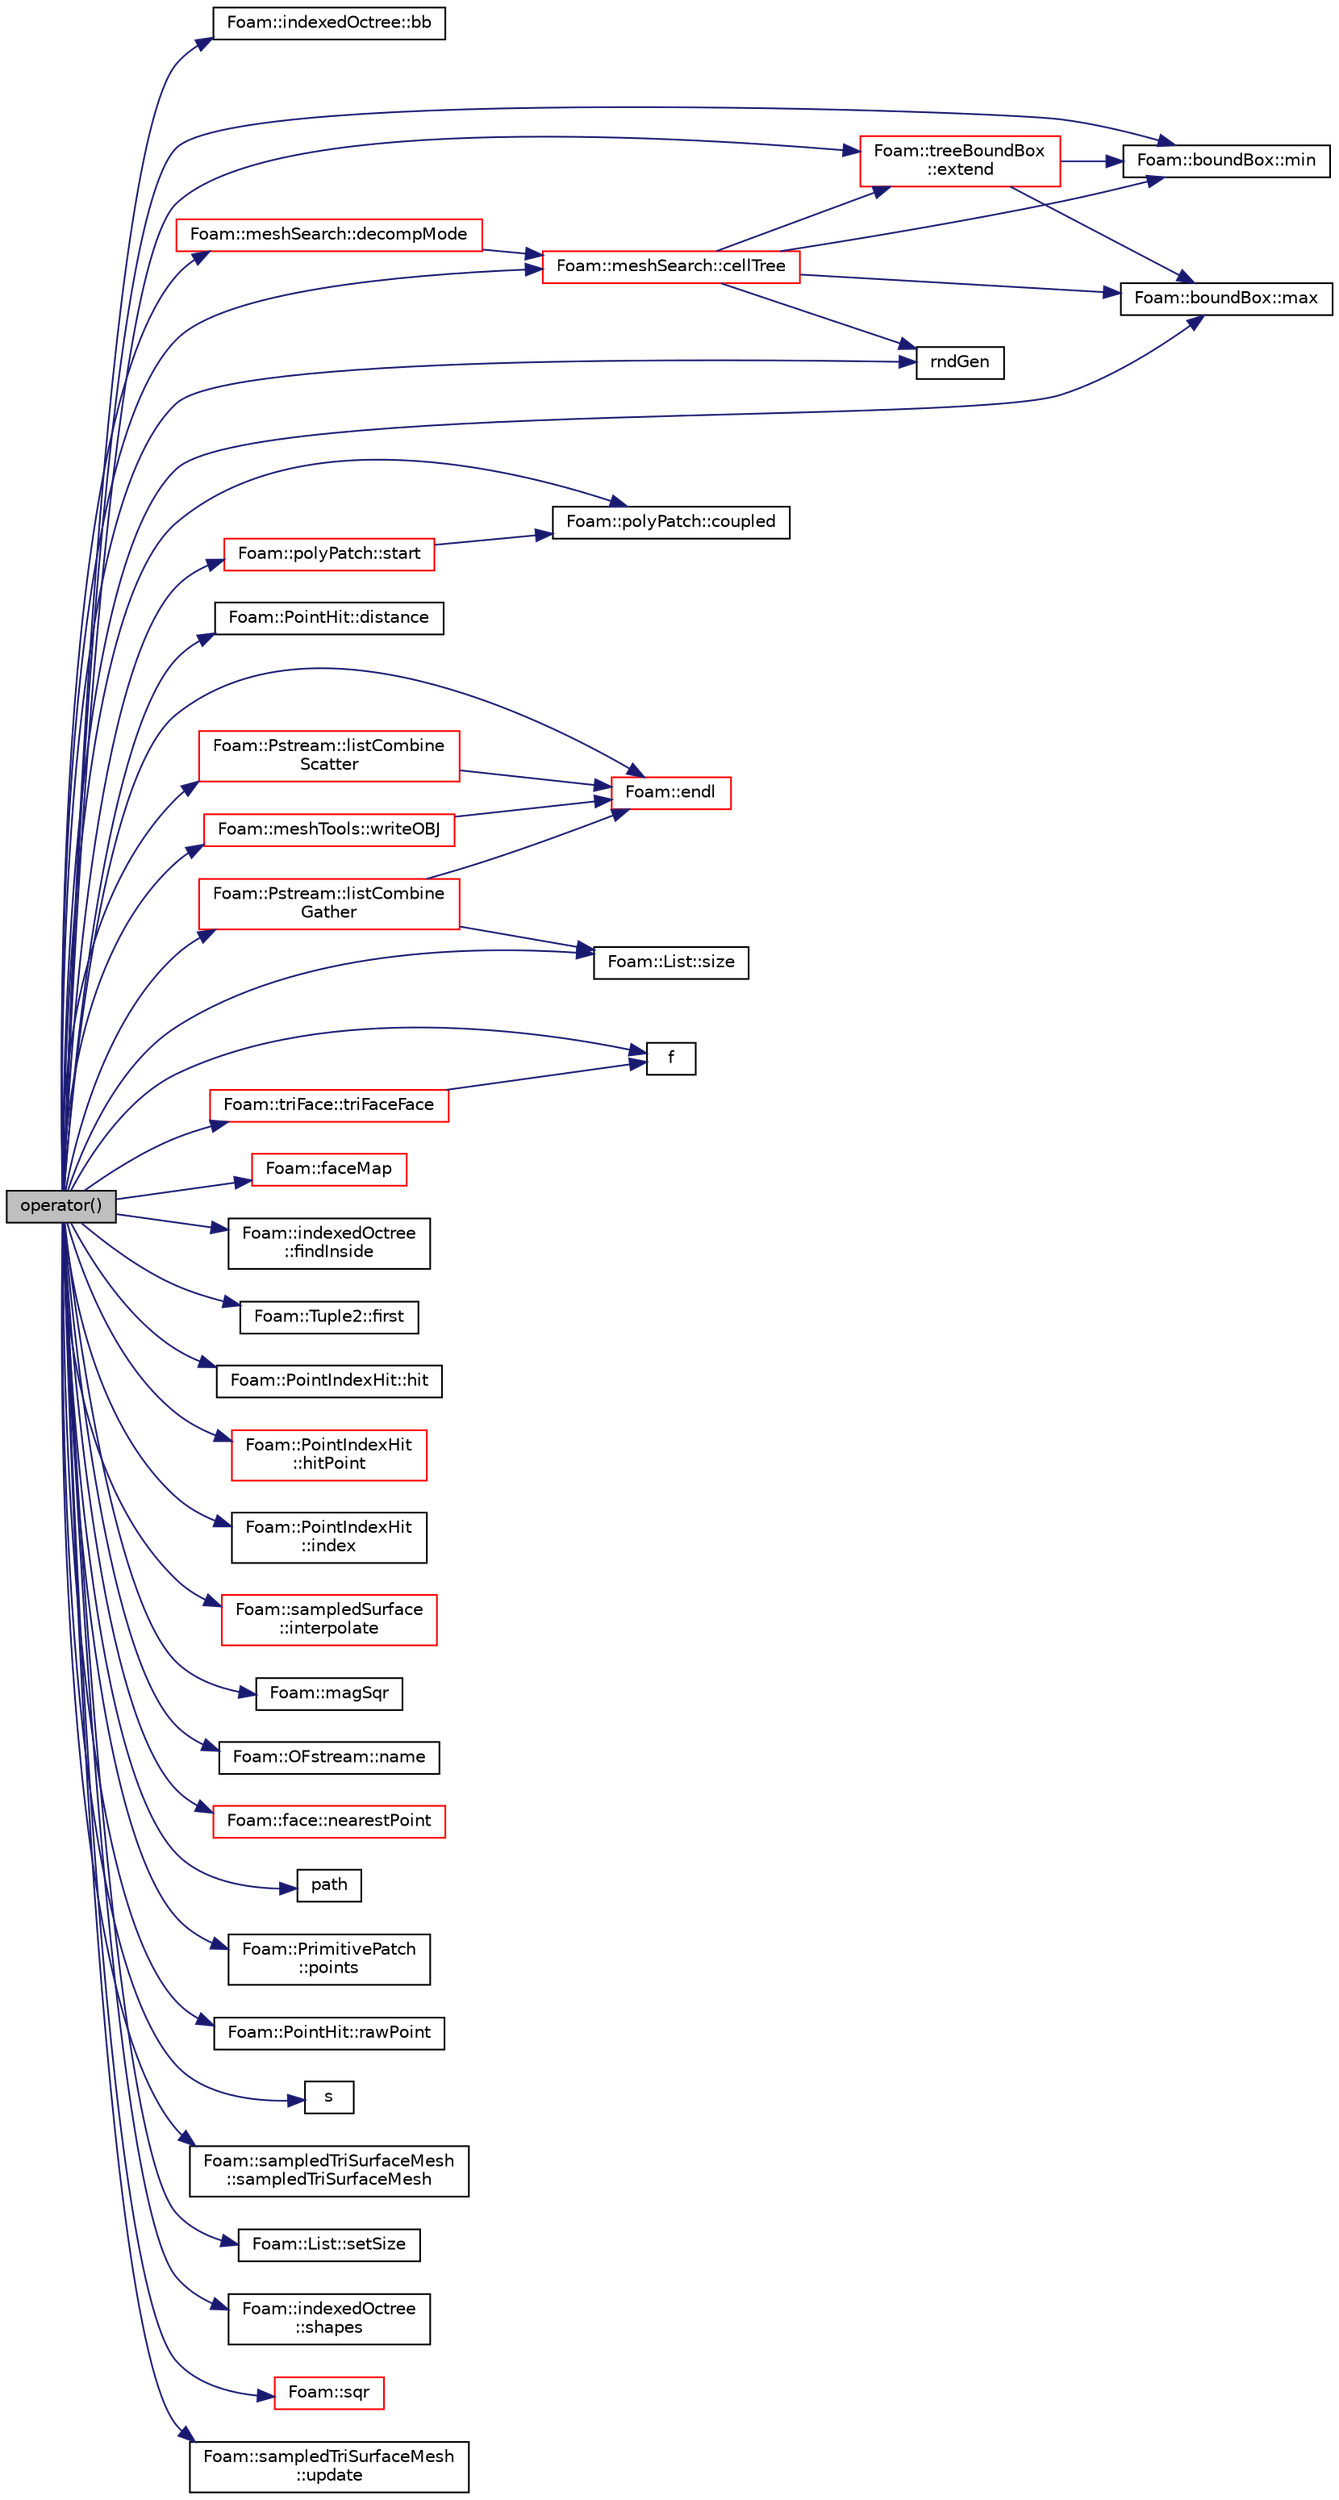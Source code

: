 digraph "operator()"
{
  bgcolor="transparent";
  edge [fontname="Helvetica",fontsize="10",labelfontname="Helvetica",labelfontsize="10"];
  node [fontname="Helvetica",fontsize="10",shape=record];
  rankdir="LR";
  Node0 [label="operator()",height=0.2,width=0.4,color="black", fillcolor="grey75", style="filled", fontcolor="black"];
  Node0 -> Node1 [color="midnightblue",fontsize="10",style="solid",fontname="Helvetica"];
  Node1 [label="Foam::indexedOctree::bb",height=0.2,width=0.4,color="black",URL="$a26157.html#a9edfd134e562753277a5fb7489e59bce",tooltip="Top bounding box. "];
  Node0 -> Node2 [color="midnightblue",fontsize="10",style="solid",fontname="Helvetica"];
  Node2 [label="Foam::meshSearch::cellTree",height=0.2,width=0.4,color="red",URL="$a26249.html#ac6c5bd053e8332171655f8ef67dbe917",tooltip="Get (demand driven) reference to octree holding all cells. "];
  Node2 -> Node3 [color="midnightblue",fontsize="10",style="solid",fontname="Helvetica"];
  Node3 [label="Foam::treeBoundBox\l::extend",height=0.2,width=0.4,color="red",URL="$a28773.html#aa587a09f8f1ac8b806f9f1314f0e0733",tooltip="Return slightly wider bounding box. "];
  Node3 -> Node7 [color="midnightblue",fontsize="10",style="solid",fontname="Helvetica"];
  Node7 [label="Foam::boundBox::min",height=0.2,width=0.4,color="black",URL="$a28253.html#a41bea928bbb72b904d07db28570b07bd",tooltip="Minimum describing the bounding box. "];
  Node3 -> Node13 [color="midnightblue",fontsize="10",style="solid",fontname="Helvetica"];
  Node13 [label="Foam::boundBox::max",height=0.2,width=0.4,color="black",URL="$a28253.html#a43279cd20862e64a21c8c82ee6c2441b",tooltip="Maximum describing the bounding box. "];
  Node2 -> Node13 [color="midnightblue",fontsize="10",style="solid",fontname="Helvetica"];
  Node2 -> Node7 [color="midnightblue",fontsize="10",style="solid",fontname="Helvetica"];
  Node2 -> Node91 [color="midnightblue",fontsize="10",style="solid",fontname="Helvetica"];
  Node91 [label="rndGen",height=0.2,width=0.4,color="black",URL="$a41252.html#ab8597af4c8d0209c2e0c9b1982782bfb"];
  Node0 -> Node92 [color="midnightblue",fontsize="10",style="solid",fontname="Helvetica"];
  Node92 [label="Foam::polyPatch::coupled",height=0.2,width=0.4,color="black",URL="$a28633.html#a39c01db0e66d00fe0621a0c7e5fc4ead",tooltip="Return true if this patch is geometrically coupled (i.e. faces and. "];
  Node0 -> Node93 [color="midnightblue",fontsize="10",style="solid",fontname="Helvetica"];
  Node93 [label="Foam::meshSearch::decompMode",height=0.2,width=0.4,color="red",URL="$a26249.html#a2294b7bb67cba2e69fefc388332e46dd"];
  Node93 -> Node2 [color="midnightblue",fontsize="10",style="solid",fontname="Helvetica"];
  Node0 -> Node18 [color="midnightblue",fontsize="10",style="solid",fontname="Helvetica"];
  Node18 [label="Foam::PointHit::distance",height=0.2,width=0.4,color="black",URL="$a28713.html#a288a3ea8e3ee215a5e12afc1002ed4e6",tooltip="Return distance to hit. "];
  Node0 -> Node33 [color="midnightblue",fontsize="10",style="solid",fontname="Helvetica"];
  Node33 [label="Foam::endl",height=0.2,width=0.4,color="red",URL="$a21851.html#a2db8fe02a0d3909e9351bb4275b23ce4",tooltip="Add newline and flush stream. "];
  Node0 -> Node3 [color="midnightblue",fontsize="10",style="solid",fontname="Helvetica"];
  Node0 -> Node77 [color="midnightblue",fontsize="10",style="solid",fontname="Helvetica"];
  Node77 [label="f",height=0.2,width=0.4,color="black",URL="$a18335.html#a888be93833ac7a23170555c69c690288"];
  Node0 -> Node98 [color="midnightblue",fontsize="10",style="solid",fontname="Helvetica"];
  Node98 [label="Foam::faceMap",height=0.2,width=0.4,color="red",URL="$a21851.html#aa77215843e964fac259ab06e68d0ee02"];
  Node0 -> Node104 [color="midnightblue",fontsize="10",style="solid",fontname="Helvetica"];
  Node104 [label="Foam::indexedOctree\l::findInside",height=0.2,width=0.4,color="black",URL="$a26157.html#a19ec78dc66d2a1946292e3d8809657e0",tooltip="Find shape containing point. Only implemented for certain. "];
  Node0 -> Node105 [color="midnightblue",fontsize="10",style="solid",fontname="Helvetica"];
  Node105 [label="Foam::Tuple2::first",height=0.2,width=0.4,color="black",URL="$a26845.html#a851d003bd93ae87649e83fc6e50a90a6",tooltip="Return first. "];
  Node0 -> Node20 [color="midnightblue",fontsize="10",style="solid",fontname="Helvetica"];
  Node20 [label="Foam::PointIndexHit::hit",height=0.2,width=0.4,color="black",URL="$a28721.html#aee8dc30bf27cefe419b15f96e594c155",tooltip="Is there a hit. "];
  Node0 -> Node25 [color="midnightblue",fontsize="10",style="solid",fontname="Helvetica"];
  Node25 [label="Foam::PointIndexHit\l::hitPoint",height=0.2,width=0.4,color="red",URL="$a28721.html#a0350feff966a8bc8833a84ca454f1e5e",tooltip="Return hit point. "];
  Node0 -> Node21 [color="midnightblue",fontsize="10",style="solid",fontname="Helvetica"];
  Node21 [label="Foam::PointIndexHit\l::index",height=0.2,width=0.4,color="black",URL="$a28721.html#a4a438520bb14406481732edc13c119c7",tooltip="Return index. "];
  Node0 -> Node106 [color="midnightblue",fontsize="10",style="solid",fontname="Helvetica"];
  Node106 [label="Foam::sampledSurface\l::interpolate",height=0.2,width=0.4,color="red",URL="$a30653.html#acb5e25bbcf94f482a6b194cfbde024fb",tooltip="Interpolation requested for surface. "];
  Node0 -> Node130 [color="midnightblue",fontsize="10",style="solid",fontname="Helvetica"];
  Node130 [label="Foam::Pstream::listCombine\lGather",height=0.2,width=0.4,color="red",URL="$a27357.html#a8c0e5044dc4a942cf62b06797c3a743f"];
  Node130 -> Node88 [color="midnightblue",fontsize="10",style="solid",fontname="Helvetica"];
  Node88 [label="Foam::List::size",height=0.2,width=0.4,color="black",URL="$a26833.html#a8a5f6fa29bd4b500caf186f60245b384",tooltip="Override size to be inconsistent with allocated storage. "];
  Node130 -> Node33 [color="midnightblue",fontsize="10",style="solid",fontname="Helvetica"];
  Node0 -> Node135 [color="midnightblue",fontsize="10",style="solid",fontname="Helvetica"];
  Node135 [label="Foam::Pstream::listCombine\lScatter",height=0.2,width=0.4,color="red",URL="$a27357.html#adfd4915b68ab7181dccb847976286e56",tooltip="Scatter data. Reverse of combineGather. "];
  Node135 -> Node33 [color="midnightblue",fontsize="10",style="solid",fontname="Helvetica"];
  Node0 -> Node74 [color="midnightblue",fontsize="10",style="solid",fontname="Helvetica"];
  Node74 [label="Foam::magSqr",height=0.2,width=0.4,color="black",URL="$a21851.html#ae6fff2c6981e6d9618aa5038e69def6e"];
  Node0 -> Node13 [color="midnightblue",fontsize="10",style="solid",fontname="Helvetica"];
  Node0 -> Node7 [color="midnightblue",fontsize="10",style="solid",fontname="Helvetica"];
  Node0 -> Node136 [color="midnightblue",fontsize="10",style="solid",fontname="Helvetica"];
  Node136 [label="Foam::OFstream::name",height=0.2,width=0.4,color="black",URL="$a27297.html#aba53f1f9c8fadfa65f4099af10df348c",tooltip="Return the name of the stream. "];
  Node0 -> Node75 [color="midnightblue",fontsize="10",style="solid",fontname="Helvetica"];
  Node75 [label="Foam::face::nearestPoint",height=0.2,width=0.4,color="red",URL="$a28369.html#a63a61f4d0eca714a14157cf1dc9b1366",tooltip="Return nearest point to face. "];
  Node0 -> Node137 [color="midnightblue",fontsize="10",style="solid",fontname="Helvetica"];
  Node137 [label="path",height=0.2,width=0.4,color="black",URL="$a19796.html#ad8adfaf80503dc99cbb14bf07bf1eb22"];
  Node0 -> Node138 [color="midnightblue",fontsize="10",style="solid",fontname="Helvetica"];
  Node138 [label="Foam::PrimitivePatch\l::points",height=0.2,width=0.4,color="black",URL="$a28693.html#aa3c7d968f31c88780c663876f64ef6a6",tooltip="Return reference to global points. "];
  Node0 -> Node139 [color="midnightblue",fontsize="10",style="solid",fontname="Helvetica"];
  Node139 [label="Foam::PointHit::rawPoint",height=0.2,width=0.4,color="black",URL="$a28713.html#a479a270e3db1518fd61b8a756455786b",tooltip="Return point with no checking. "];
  Node0 -> Node91 [color="midnightblue",fontsize="10",style="solid",fontname="Helvetica"];
  Node0 -> Node140 [color="midnightblue",fontsize="10",style="solid",fontname="Helvetica"];
  Node140 [label="s",height=0.2,width=0.4,color="black",URL="$a19343.html#abb9c4233033fad2ad0206cd4adad3b9f"];
  Node0 -> Node141 [color="midnightblue",fontsize="10",style="solid",fontname="Helvetica"];
  Node141 [label="Foam::sampledTriSurfaceMesh\l::sampledTriSurfaceMesh",height=0.2,width=0.4,color="black",URL="$a30673.html#ae6ed40b7c469a5ce72e52e988420de0f",tooltip="Construct from components. "];
  Node0 -> Node142 [color="midnightblue",fontsize="10",style="solid",fontname="Helvetica"];
  Node142 [label="Foam::List::setSize",height=0.2,width=0.4,color="black",URL="$a26833.html#aedb985ffeaf1bdbfeccc2a8730405703",tooltip="Reset size of List. "];
  Node0 -> Node89 [color="midnightblue",fontsize="10",style="solid",fontname="Helvetica"];
  Node89 [label="Foam::indexedOctree\l::shapes",height=0.2,width=0.4,color="black",URL="$a26157.html#a018ca10cf68431d68c860ee380d4b4be",tooltip="Reference to shape. "];
  Node0 -> Node88 [color="midnightblue",fontsize="10",style="solid",fontname="Helvetica"];
  Node0 -> Node90 [color="midnightblue",fontsize="10",style="solid",fontname="Helvetica"];
  Node90 [label="Foam::sqr",height=0.2,width=0.4,color="red",URL="$a21851.html#a277dc11c581d53826ab5090b08f3b17b"];
  Node0 -> Node143 [color="midnightblue",fontsize="10",style="solid",fontname="Helvetica"];
  Node143 [label="Foam::polyPatch::start",height=0.2,width=0.4,color="red",URL="$a28633.html#a6bfd3e3abb11e98bdb4b98671cec1234",tooltip="Return start label of this patch in the polyMesh face list. "];
  Node143 -> Node92 [color="midnightblue",fontsize="10",style="solid",fontname="Helvetica"];
  Node0 -> Node150 [color="midnightblue",fontsize="10",style="solid",fontname="Helvetica"];
  Node150 [label="Foam::triFace::triFaceFace",height=0.2,width=0.4,color="red",URL="$a28385.html#aae580a53219f060be03acb9a2a99b773",tooltip="Return triangle as a face. "];
  Node150 -> Node77 [color="midnightblue",fontsize="10",style="solid",fontname="Helvetica"];
  Node0 -> Node152 [color="midnightblue",fontsize="10",style="solid",fontname="Helvetica"];
  Node152 [label="Foam::sampledTriSurfaceMesh\l::update",height=0.2,width=0.4,color="black",URL="$a30673.html#aa2aac016e2bf7b5bd2b271786c2791aa",tooltip="Update the surface as required. "];
  Node0 -> Node153 [color="midnightblue",fontsize="10",style="solid",fontname="Helvetica"];
  Node153 [label="Foam::meshTools::writeOBJ",height=0.2,width=0.4,color="red",URL="$a21883.html#afd76c6ccc8ee4a5957f0232218167c17",tooltip="Write obj representation of point. "];
  Node153 -> Node33 [color="midnightblue",fontsize="10",style="solid",fontname="Helvetica"];
}
